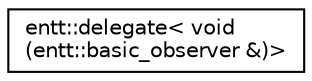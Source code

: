 digraph "Graphical Class Hierarchy"
{
 // LATEX_PDF_SIZE
  edge [fontname="Helvetica",fontsize="10",labelfontname="Helvetica",labelfontsize="10"];
  node [fontname="Helvetica",fontsize="10",shape=record];
  rankdir="LR";
  Node0 [label="entt::delegate\< void\l(entt::basic_observer &)\>",height=0.2,width=0.4,color="black", fillcolor="white", style="filled",URL="$classentt_1_1delegate.html",tooltip=" "];
}
